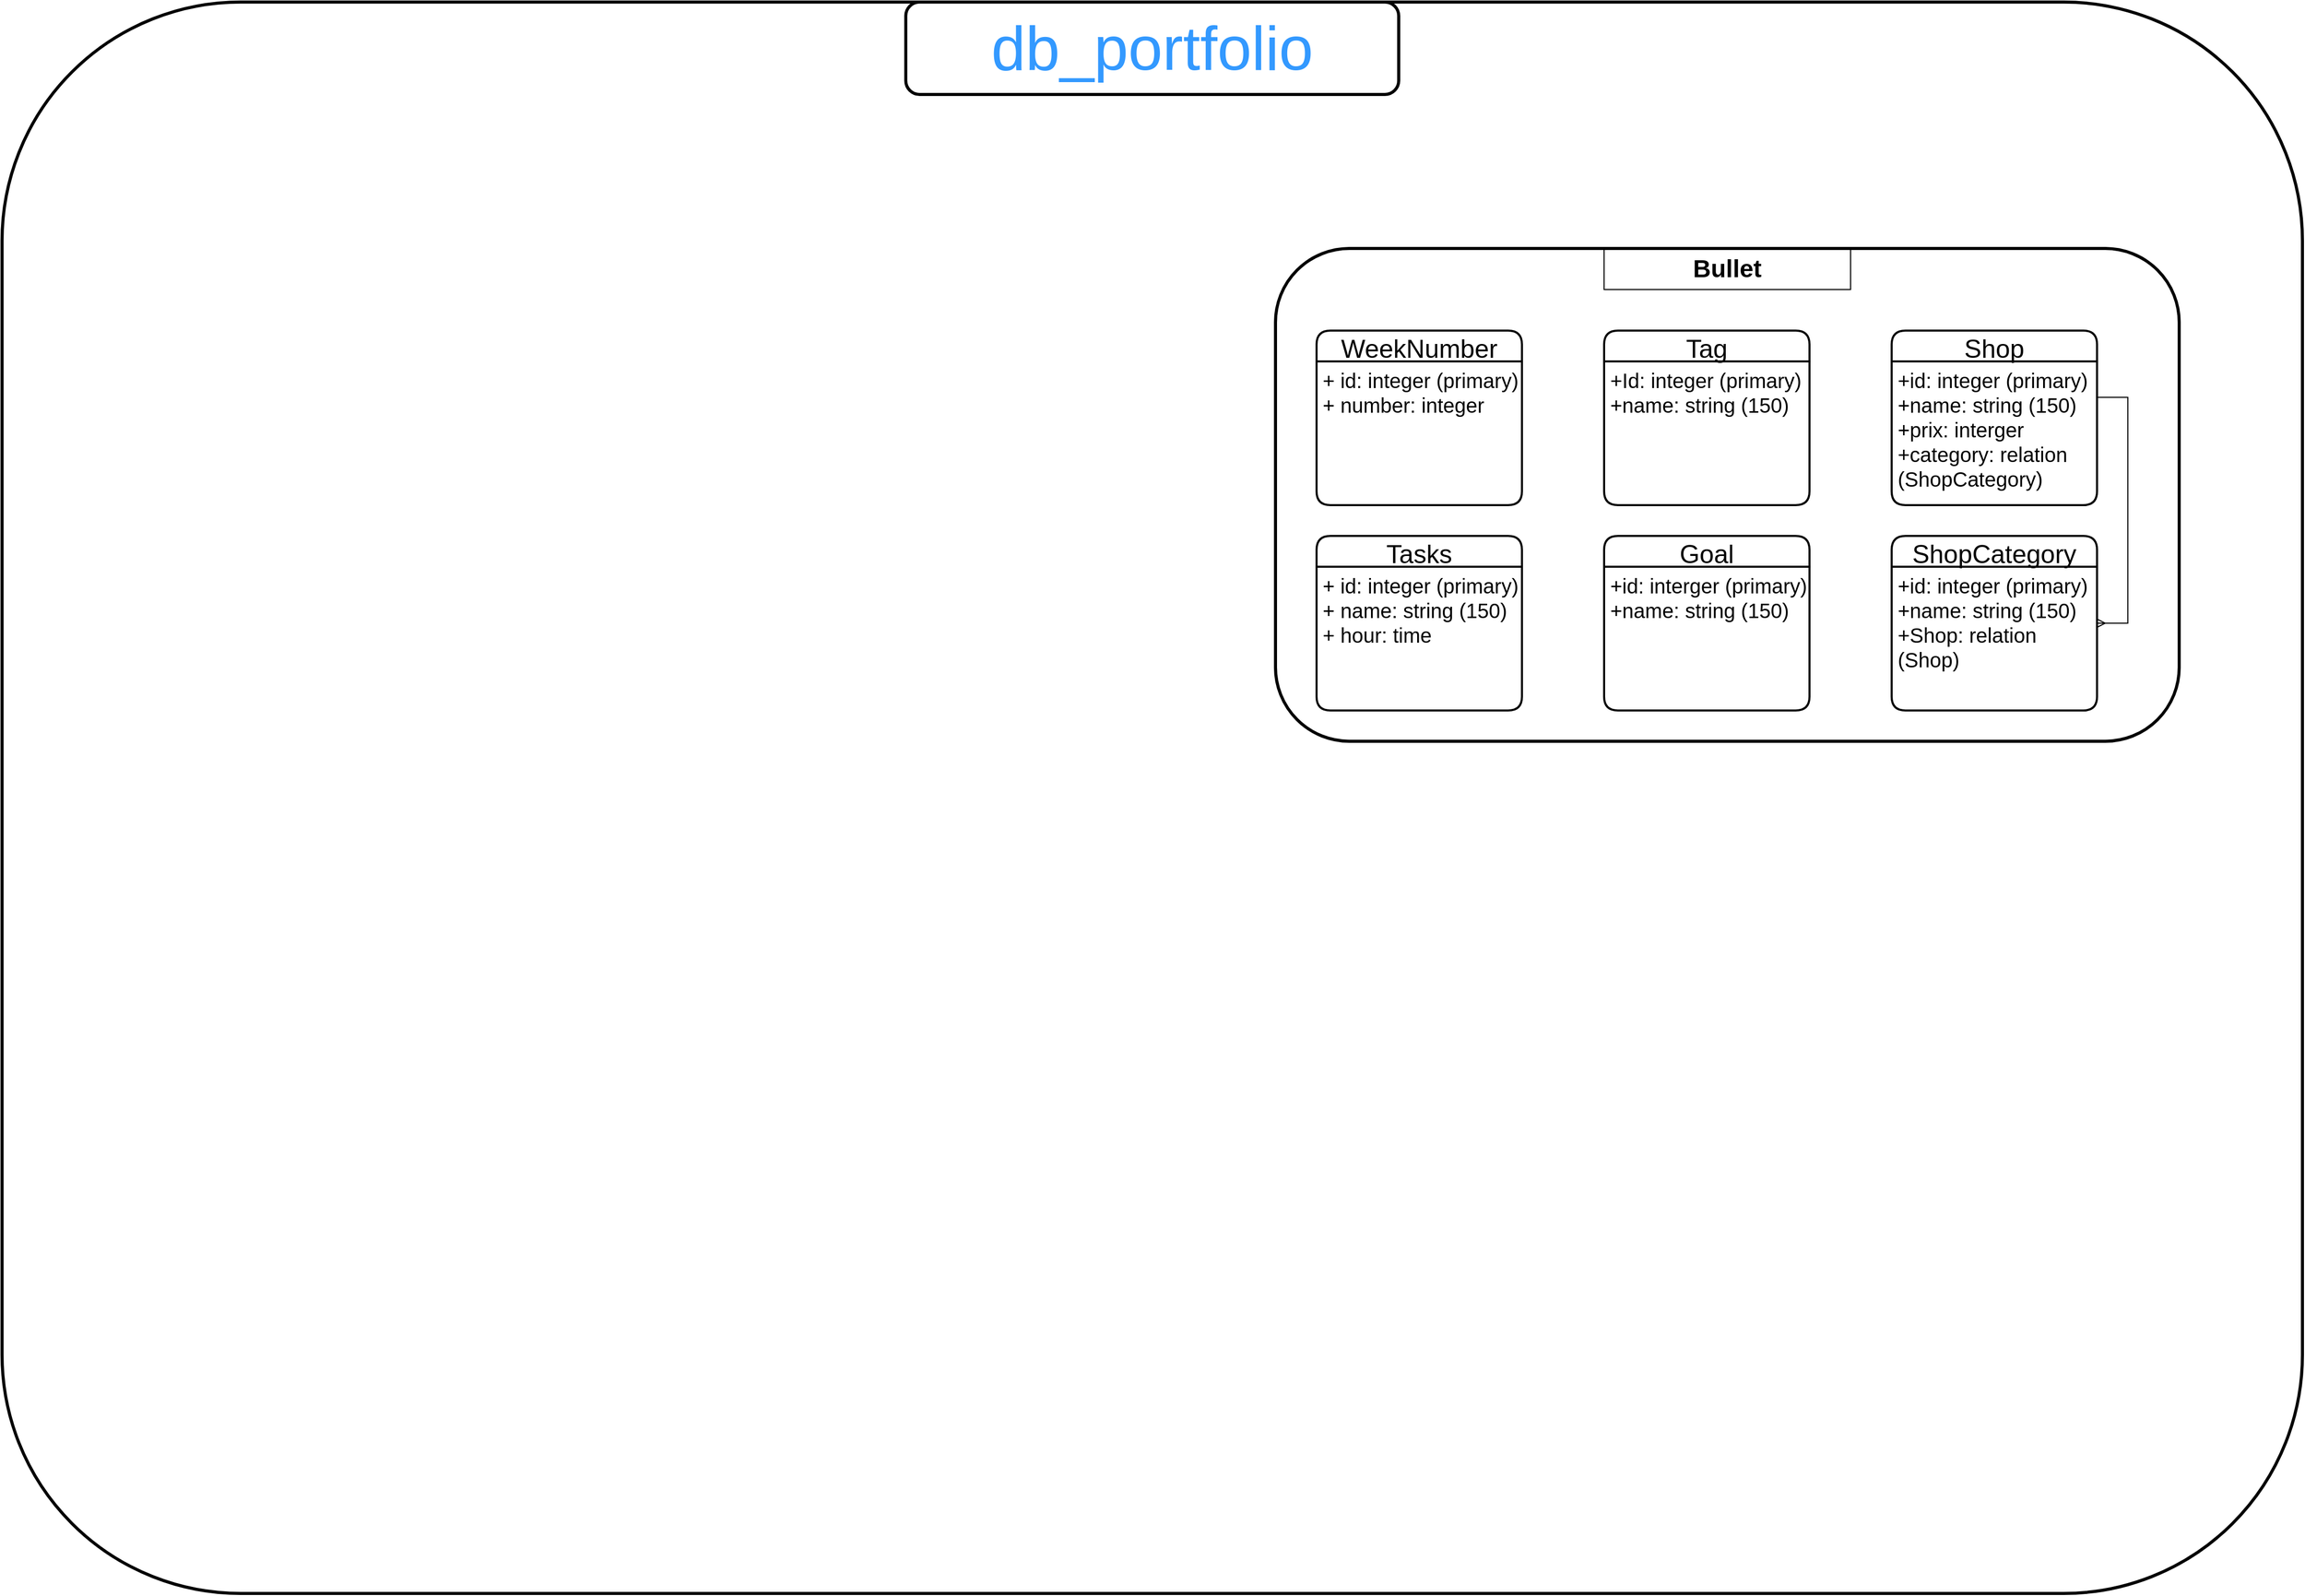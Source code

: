 <mxfile version="17.4.6" type="github">
  <diagram id="NpPy4WyL9REn1ckdncuI" name="Page-1">
    <mxGraphModel dx="1738" dy="969" grid="1" gridSize="10" guides="1" tooltips="1" connect="1" arrows="1" fold="1" page="1" pageScale="1" pageWidth="1169" pageHeight="827" math="0" shadow="0">
      <root>
        <mxCell id="0" />
        <mxCell id="1" parent="0" />
        <mxCell id="UebogpzNbyLLe4sl_Y7g-1" value="" style="rounded=1;whiteSpace=wrap;html=1;fillColor=none;strokeWidth=3;" vertex="1" parent="1">
          <mxGeometry x="40" y="40" width="2240" height="1550" as="geometry" />
        </mxCell>
        <mxCell id="UebogpzNbyLLe4sl_Y7g-2" value="&lt;font style=&quot;font-size: 60px&quot; color=&quot;#3399ff&quot;&gt;db_portfolio&lt;/font&gt;" style="rounded=1;whiteSpace=wrap;html=1;strokeWidth=3;fillColor=none;" vertex="1" parent="1">
          <mxGeometry x="920" y="40" width="480" height="90" as="geometry" />
        </mxCell>
        <mxCell id="UebogpzNbyLLe4sl_Y7g-48" value="WeekNumber" style="swimlane;childLayout=stackLayout;horizontal=1;startSize=30;horizontalStack=0;rounded=1;fontSize=25;fontStyle=0;strokeWidth=2;resizeParent=0;resizeLast=1;shadow=0;dashed=0;align=center;" vertex="1" parent="1">
          <mxGeometry x="1320" y="360" width="200" height="170" as="geometry" />
        </mxCell>
        <mxCell id="UebogpzNbyLLe4sl_Y7g-66" value="+ id: integer (primary)&#xa;+ number: integer" style="align=left;strokeColor=none;fillColor=none;spacingLeft=4;fontSize=20;verticalAlign=top;resizable=0;rotatable=0;part=1;" vertex="1" parent="UebogpzNbyLLe4sl_Y7g-48">
          <mxGeometry y="30" width="200" height="140" as="geometry" />
        </mxCell>
        <mxCell id="UebogpzNbyLLe4sl_Y7g-51" value="Tasks" style="swimlane;childLayout=stackLayout;horizontal=1;startSize=30;horizontalStack=0;rounded=1;fontSize=25;fontStyle=0;strokeWidth=2;resizeParent=0;resizeLast=1;shadow=0;dashed=0;align=center;fillColor=none;" vertex="1" parent="1">
          <mxGeometry x="1320" y="560" width="200" height="170" as="geometry" />
        </mxCell>
        <mxCell id="UebogpzNbyLLe4sl_Y7g-52" value="+ id: integer (primary)&#xa;+ name: string (150)&#xa;+ hour: time" style="align=left;strokeColor=none;fillColor=none;spacingLeft=4;fontSize=20;verticalAlign=top;resizable=0;rotatable=0;part=1;" vertex="1" parent="UebogpzNbyLLe4sl_Y7g-51">
          <mxGeometry y="30" width="200" height="140" as="geometry" />
        </mxCell>
        <mxCell id="UebogpzNbyLLe4sl_Y7g-53" value="Tag" style="swimlane;childLayout=stackLayout;horizontal=1;startSize=30;horizontalStack=0;rounded=1;fontSize=25;fontStyle=0;strokeWidth=2;resizeParent=0;resizeLast=1;shadow=0;dashed=0;align=center;fillColor=none;" vertex="1" parent="1">
          <mxGeometry x="1600" y="360" width="200" height="170" as="geometry" />
        </mxCell>
        <mxCell id="UebogpzNbyLLe4sl_Y7g-54" value="+Id: integer (primary)&#xa;+name: string (150)" style="align=left;strokeColor=none;fillColor=none;spacingLeft=4;fontSize=20;verticalAlign=top;resizable=0;rotatable=0;part=1;" vertex="1" parent="UebogpzNbyLLe4sl_Y7g-53">
          <mxGeometry y="30" width="200" height="140" as="geometry" />
        </mxCell>
        <mxCell id="UebogpzNbyLLe4sl_Y7g-55" value="Goal" style="swimlane;childLayout=stackLayout;horizontal=1;startSize=30;horizontalStack=0;rounded=1;fontSize=25;fontStyle=0;strokeWidth=2;resizeParent=0;resizeLast=1;shadow=0;dashed=0;align=center;fillColor=none;" vertex="1" parent="1">
          <mxGeometry x="1600" y="560" width="200" height="170" as="geometry" />
        </mxCell>
        <mxCell id="UebogpzNbyLLe4sl_Y7g-56" value="+id: interger (primary)&#xa;+name: string (150)" style="align=left;strokeColor=none;fillColor=none;spacingLeft=4;fontSize=20;verticalAlign=top;resizable=0;rotatable=0;part=1;" vertex="1" parent="UebogpzNbyLLe4sl_Y7g-55">
          <mxGeometry y="30" width="200" height="140" as="geometry" />
        </mxCell>
        <mxCell id="UebogpzNbyLLe4sl_Y7g-57" value="Shop" style="swimlane;childLayout=stackLayout;horizontal=1;startSize=30;horizontalStack=0;rounded=1;fontSize=25;fontStyle=0;strokeWidth=2;resizeParent=0;resizeLast=1;shadow=0;dashed=0;align=center;fillColor=none;" vertex="1" parent="1">
          <mxGeometry x="1880" y="360" width="200" height="170" as="geometry" />
        </mxCell>
        <mxCell id="UebogpzNbyLLe4sl_Y7g-58" value="+id: integer (primary)&#xa;+name: string (150)&#xa;+prix: interger&#xa;+category: relation&#xa;(ShopCategory)&#xa;" style="align=left;strokeColor=none;fillColor=none;spacingLeft=4;fontSize=20;verticalAlign=top;resizable=0;rotatable=0;part=1;" vertex="1" parent="UebogpzNbyLLe4sl_Y7g-57">
          <mxGeometry y="30" width="200" height="140" as="geometry" />
        </mxCell>
        <mxCell id="UebogpzNbyLLe4sl_Y7g-59" value="ShopCategory" style="swimlane;childLayout=stackLayout;horizontal=1;startSize=30;horizontalStack=0;rounded=1;fontSize=25;fontStyle=0;strokeWidth=2;resizeParent=0;resizeLast=1;shadow=0;dashed=0;align=center;fillColor=none;" vertex="1" parent="1">
          <mxGeometry x="1880" y="560" width="200" height="170" as="geometry" />
        </mxCell>
        <mxCell id="UebogpzNbyLLe4sl_Y7g-60" value="+id: integer (primary)&#xa;+name: string (150)&#xa;+Shop: relation&#xa;(Shop)" style="align=left;strokeColor=none;fillColor=none;spacingLeft=4;fontSize=20;verticalAlign=top;resizable=0;rotatable=0;part=1;" vertex="1" parent="UebogpzNbyLLe4sl_Y7g-59">
          <mxGeometry y="30" width="200" height="140" as="geometry" />
        </mxCell>
        <mxCell id="UebogpzNbyLLe4sl_Y7g-61" value="&lt;font size=&quot;1&quot;&gt;&lt;b style=&quot;font-size: 24px&quot;&gt;Bullet&lt;/b&gt;&lt;/font&gt;" style="whiteSpace=wrap;html=1;align=center;fillColor=none;" vertex="1" parent="1">
          <mxGeometry x="1600" y="280" width="240" height="40" as="geometry" />
        </mxCell>
        <mxCell id="UebogpzNbyLLe4sl_Y7g-62" value="" style="edgeStyle=entityRelationEdgeStyle;fontSize=12;html=1;endArrow=ERmany;rounded=0;exitX=1;exitY=0.25;exitDx=0;exitDy=0;" edge="1" parent="1" source="UebogpzNbyLLe4sl_Y7g-58" target="UebogpzNbyLLe4sl_Y7g-59">
          <mxGeometry width="100" height="100" relative="1" as="geometry">
            <mxPoint x="2050" y="460" as="sourcePoint" />
            <mxPoint x="2140" y="350" as="targetPoint" />
          </mxGeometry>
        </mxCell>
        <mxCell id="UebogpzNbyLLe4sl_Y7g-67" value="" style="rounded=1;whiteSpace=wrap;html=1;fontFamily=Helvetica;fontSize=25;fontColor=#3399FF;strokeWidth=3;fillColor=none;" vertex="1" parent="1">
          <mxGeometry x="1280" y="280" width="880" height="480" as="geometry" />
        </mxCell>
      </root>
    </mxGraphModel>
  </diagram>
</mxfile>
